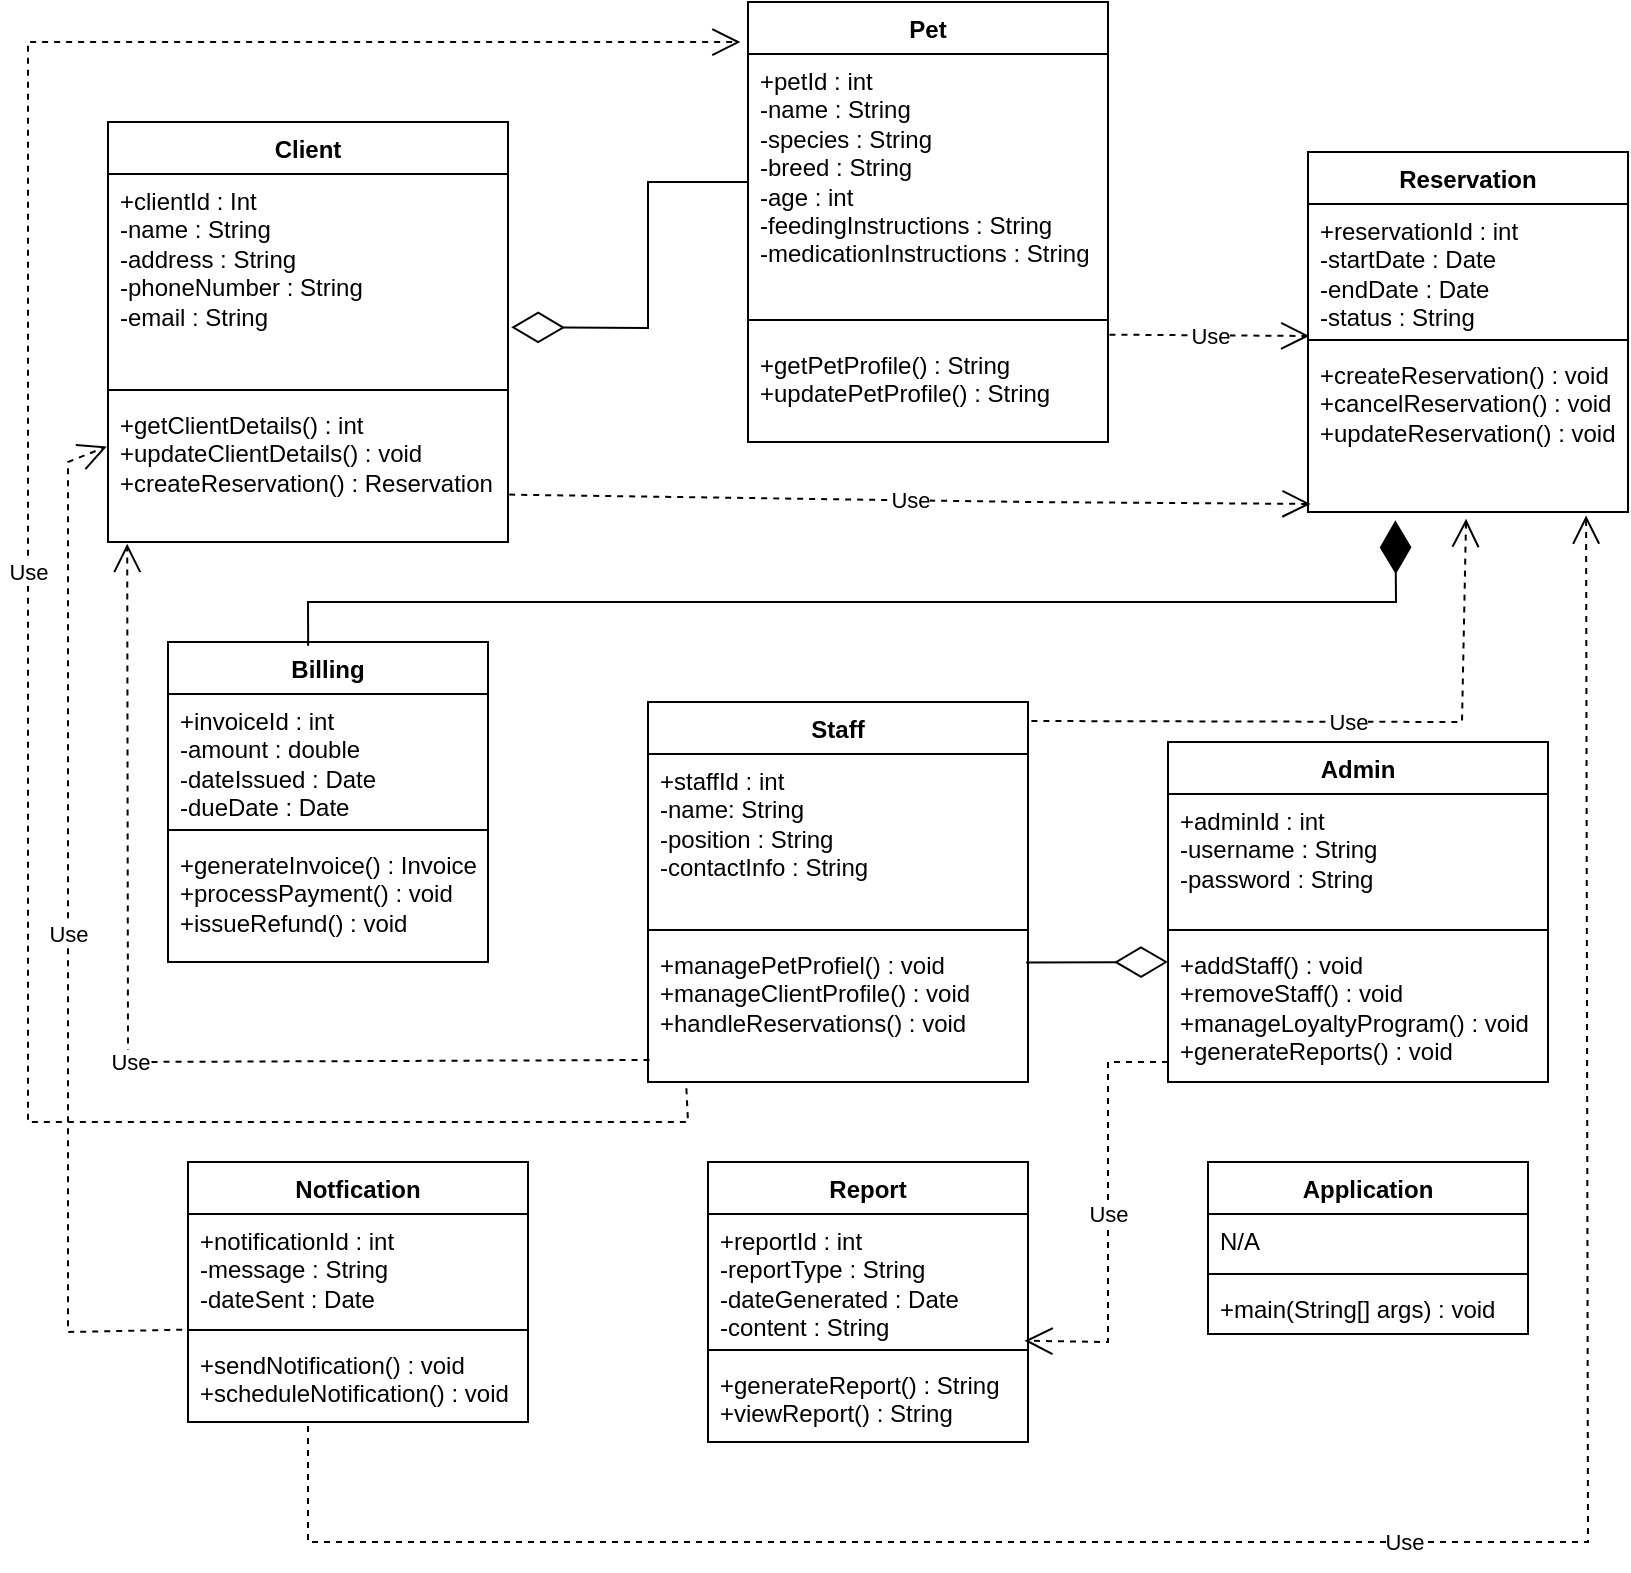 <mxfile version="24.7.7">
  <diagram id="C5RBs43oDa-KdzZeNtuy" name="Page-1">
    <mxGraphModel dx="2087" dy="963" grid="1" gridSize="10" guides="1" tooltips="1" connect="1" arrows="1" fold="1" page="1" pageScale="1" pageWidth="827" pageHeight="1169" math="0" shadow="0">
      <root>
        <mxCell id="WIyWlLk6GJQsqaUBKTNV-0" />
        <mxCell id="WIyWlLk6GJQsqaUBKTNV-1" parent="WIyWlLk6GJQsqaUBKTNV-0" />
        <mxCell id="4M2q_wNIUeYn6wOlyX9m-0" value="Application" style="swimlane;fontStyle=1;align=center;verticalAlign=top;childLayout=stackLayout;horizontal=1;startSize=26;horizontalStack=0;resizeParent=1;resizeParentMax=0;resizeLast=0;collapsible=1;marginBottom=0;whiteSpace=wrap;html=1;" vertex="1" parent="WIyWlLk6GJQsqaUBKTNV-1">
          <mxGeometry x="603" y="700" width="160" height="86" as="geometry" />
        </mxCell>
        <mxCell id="4M2q_wNIUeYn6wOlyX9m-1" value="N/A" style="text;strokeColor=none;fillColor=none;align=left;verticalAlign=top;spacingLeft=4;spacingRight=4;overflow=hidden;rotatable=0;points=[[0,0.5],[1,0.5]];portConstraint=eastwest;whiteSpace=wrap;html=1;" vertex="1" parent="4M2q_wNIUeYn6wOlyX9m-0">
          <mxGeometry y="26" width="160" height="26" as="geometry" />
        </mxCell>
        <mxCell id="4M2q_wNIUeYn6wOlyX9m-2" value="" style="line;strokeWidth=1;fillColor=none;align=left;verticalAlign=middle;spacingTop=-1;spacingLeft=3;spacingRight=3;rotatable=0;labelPosition=right;points=[];portConstraint=eastwest;strokeColor=inherit;" vertex="1" parent="4M2q_wNIUeYn6wOlyX9m-0">
          <mxGeometry y="52" width="160" height="8" as="geometry" />
        </mxCell>
        <mxCell id="4M2q_wNIUeYn6wOlyX9m-3" value="+main(String[] args) : void" style="text;strokeColor=none;fillColor=none;align=left;verticalAlign=top;spacingLeft=4;spacingRight=4;overflow=hidden;rotatable=0;points=[[0,0.5],[1,0.5]];portConstraint=eastwest;whiteSpace=wrap;html=1;" vertex="1" parent="4M2q_wNIUeYn6wOlyX9m-0">
          <mxGeometry y="60" width="160" height="26" as="geometry" />
        </mxCell>
        <mxCell id="4M2q_wNIUeYn6wOlyX9m-4" value="Report" style="swimlane;fontStyle=1;align=center;verticalAlign=top;childLayout=stackLayout;horizontal=1;startSize=26;horizontalStack=0;resizeParent=1;resizeParentMax=0;resizeLast=0;collapsible=1;marginBottom=0;whiteSpace=wrap;html=1;" vertex="1" parent="WIyWlLk6GJQsqaUBKTNV-1">
          <mxGeometry x="353" y="700" width="160" height="140" as="geometry" />
        </mxCell>
        <mxCell id="4M2q_wNIUeYn6wOlyX9m-5" value="+reportId : int&lt;div&gt;-reportType : String&lt;/div&gt;&lt;div&gt;-dateGenerated : Date&lt;/div&gt;&lt;div&gt;-content : String&lt;/div&gt;" style="text;strokeColor=none;fillColor=none;align=left;verticalAlign=top;spacingLeft=4;spacingRight=4;overflow=hidden;rotatable=0;points=[[0,0.5],[1,0.5]];portConstraint=eastwest;whiteSpace=wrap;html=1;" vertex="1" parent="4M2q_wNIUeYn6wOlyX9m-4">
          <mxGeometry y="26" width="160" height="64" as="geometry" />
        </mxCell>
        <mxCell id="4M2q_wNIUeYn6wOlyX9m-6" value="" style="line;strokeWidth=1;fillColor=none;align=left;verticalAlign=middle;spacingTop=-1;spacingLeft=3;spacingRight=3;rotatable=0;labelPosition=right;points=[];portConstraint=eastwest;strokeColor=inherit;" vertex="1" parent="4M2q_wNIUeYn6wOlyX9m-4">
          <mxGeometry y="90" width="160" height="8" as="geometry" />
        </mxCell>
        <mxCell id="4M2q_wNIUeYn6wOlyX9m-7" value="+generateReport() : String&lt;div&gt;+viewReport() : String&lt;/div&gt;" style="text;strokeColor=none;fillColor=none;align=left;verticalAlign=top;spacingLeft=4;spacingRight=4;overflow=hidden;rotatable=0;points=[[0,0.5],[1,0.5]];portConstraint=eastwest;whiteSpace=wrap;html=1;" vertex="1" parent="4M2q_wNIUeYn6wOlyX9m-4">
          <mxGeometry y="98" width="160" height="42" as="geometry" />
        </mxCell>
        <mxCell id="4M2q_wNIUeYn6wOlyX9m-8" value="Notfication" style="swimlane;fontStyle=1;align=center;verticalAlign=top;childLayout=stackLayout;horizontal=1;startSize=26;horizontalStack=0;resizeParent=1;resizeParentMax=0;resizeLast=0;collapsible=1;marginBottom=0;whiteSpace=wrap;html=1;" vertex="1" parent="WIyWlLk6GJQsqaUBKTNV-1">
          <mxGeometry x="93" y="700" width="170" height="130" as="geometry" />
        </mxCell>
        <mxCell id="4M2q_wNIUeYn6wOlyX9m-9" value="+notificationId : int&lt;div&gt;-message : String&lt;/div&gt;&lt;div&gt;-dateSent : Date&lt;/div&gt;" style="text;strokeColor=none;fillColor=none;align=left;verticalAlign=top;spacingLeft=4;spacingRight=4;overflow=hidden;rotatable=0;points=[[0,0.5],[1,0.5]];portConstraint=eastwest;whiteSpace=wrap;html=1;" vertex="1" parent="4M2q_wNIUeYn6wOlyX9m-8">
          <mxGeometry y="26" width="170" height="54" as="geometry" />
        </mxCell>
        <mxCell id="4M2q_wNIUeYn6wOlyX9m-10" value="" style="line;strokeWidth=1;fillColor=none;align=left;verticalAlign=middle;spacingTop=-1;spacingLeft=3;spacingRight=3;rotatable=0;labelPosition=right;points=[];portConstraint=eastwest;strokeColor=inherit;" vertex="1" parent="4M2q_wNIUeYn6wOlyX9m-8">
          <mxGeometry y="80" width="170" height="8" as="geometry" />
        </mxCell>
        <mxCell id="4M2q_wNIUeYn6wOlyX9m-11" value="+sendNotification() : void&lt;div&gt;+scheduleNotification() : void&lt;/div&gt;" style="text;strokeColor=none;fillColor=none;align=left;verticalAlign=top;spacingLeft=4;spacingRight=4;overflow=hidden;rotatable=0;points=[[0,0.5],[1,0.5]];portConstraint=eastwest;whiteSpace=wrap;html=1;" vertex="1" parent="4M2q_wNIUeYn6wOlyX9m-8">
          <mxGeometry y="88" width="170" height="42" as="geometry" />
        </mxCell>
        <mxCell id="4M2q_wNIUeYn6wOlyX9m-12" value="Admin" style="swimlane;fontStyle=1;align=center;verticalAlign=top;childLayout=stackLayout;horizontal=1;startSize=26;horizontalStack=0;resizeParent=1;resizeParentMax=0;resizeLast=0;collapsible=1;marginBottom=0;whiteSpace=wrap;html=1;" vertex="1" parent="WIyWlLk6GJQsqaUBKTNV-1">
          <mxGeometry x="583" y="490" width="190" height="170" as="geometry" />
        </mxCell>
        <mxCell id="4M2q_wNIUeYn6wOlyX9m-13" value="+adminId : int&lt;div&gt;-username : String&lt;/div&gt;&lt;div&gt;-password : String&lt;/div&gt;" style="text;strokeColor=none;fillColor=none;align=left;verticalAlign=top;spacingLeft=4;spacingRight=4;overflow=hidden;rotatable=0;points=[[0,0.5],[1,0.5]];portConstraint=eastwest;whiteSpace=wrap;html=1;" vertex="1" parent="4M2q_wNIUeYn6wOlyX9m-12">
          <mxGeometry y="26" width="190" height="64" as="geometry" />
        </mxCell>
        <mxCell id="4M2q_wNIUeYn6wOlyX9m-14" value="" style="line;strokeWidth=1;fillColor=none;align=left;verticalAlign=middle;spacingTop=-1;spacingLeft=3;spacingRight=3;rotatable=0;labelPosition=right;points=[];portConstraint=eastwest;strokeColor=inherit;" vertex="1" parent="4M2q_wNIUeYn6wOlyX9m-12">
          <mxGeometry y="90" width="190" height="8" as="geometry" />
        </mxCell>
        <mxCell id="4M2q_wNIUeYn6wOlyX9m-15" value="+addStaff() : void&lt;div&gt;+removeStaff() : void&lt;/div&gt;&lt;div&gt;+manageLoyaltyProgram() : void&lt;/div&gt;&lt;div&gt;+generateReports() : void&lt;/div&gt;" style="text;strokeColor=none;fillColor=none;align=left;verticalAlign=top;spacingLeft=4;spacingRight=4;overflow=hidden;rotatable=0;points=[[0,0.5],[1,0.5]];portConstraint=eastwest;whiteSpace=wrap;html=1;" vertex="1" parent="4M2q_wNIUeYn6wOlyX9m-12">
          <mxGeometry y="98" width="190" height="72" as="geometry" />
        </mxCell>
        <mxCell id="4M2q_wNIUeYn6wOlyX9m-16" value="Billing" style="swimlane;fontStyle=1;align=center;verticalAlign=top;childLayout=stackLayout;horizontal=1;startSize=26;horizontalStack=0;resizeParent=1;resizeParentMax=0;resizeLast=0;collapsible=1;marginBottom=0;whiteSpace=wrap;html=1;" vertex="1" parent="WIyWlLk6GJQsqaUBKTNV-1">
          <mxGeometry x="83" y="440" width="160" height="160" as="geometry" />
        </mxCell>
        <mxCell id="4M2q_wNIUeYn6wOlyX9m-17" value="+invoiceId : int&lt;div&gt;-amount : double&lt;/div&gt;&lt;div&gt;-dateIssued : Date&lt;/div&gt;&lt;div&gt;-dueDate : Date&lt;/div&gt;" style="text;strokeColor=none;fillColor=none;align=left;verticalAlign=top;spacingLeft=4;spacingRight=4;overflow=hidden;rotatable=0;points=[[0,0.5],[1,0.5]];portConstraint=eastwest;whiteSpace=wrap;html=1;" vertex="1" parent="4M2q_wNIUeYn6wOlyX9m-16">
          <mxGeometry y="26" width="160" height="64" as="geometry" />
        </mxCell>
        <mxCell id="4M2q_wNIUeYn6wOlyX9m-18" value="" style="line;strokeWidth=1;fillColor=none;align=left;verticalAlign=middle;spacingTop=-1;spacingLeft=3;spacingRight=3;rotatable=0;labelPosition=right;points=[];portConstraint=eastwest;strokeColor=inherit;" vertex="1" parent="4M2q_wNIUeYn6wOlyX9m-16">
          <mxGeometry y="90" width="160" height="8" as="geometry" />
        </mxCell>
        <mxCell id="4M2q_wNIUeYn6wOlyX9m-19" value="+generateInvoice() : Invoice&lt;div&gt;+processPayment() : void&lt;/div&gt;&lt;div&gt;+issueRefund() : void&lt;/div&gt;" style="text;strokeColor=none;fillColor=none;align=left;verticalAlign=top;spacingLeft=4;spacingRight=4;overflow=hidden;rotatable=0;points=[[0,0.5],[1,0.5]];portConstraint=eastwest;whiteSpace=wrap;html=1;" vertex="1" parent="4M2q_wNIUeYn6wOlyX9m-16">
          <mxGeometry y="98" width="160" height="62" as="geometry" />
        </mxCell>
        <mxCell id="4M2q_wNIUeYn6wOlyX9m-20" value="Reservation" style="swimlane;fontStyle=1;align=center;verticalAlign=top;childLayout=stackLayout;horizontal=1;startSize=26;horizontalStack=0;resizeParent=1;resizeParentMax=0;resizeLast=0;collapsible=1;marginBottom=0;whiteSpace=wrap;html=1;" vertex="1" parent="WIyWlLk6GJQsqaUBKTNV-1">
          <mxGeometry x="653" y="195" width="160" height="180" as="geometry" />
        </mxCell>
        <mxCell id="4M2q_wNIUeYn6wOlyX9m-21" value="+reservationId : int&lt;div&gt;-startDate : Date&lt;/div&gt;&lt;div&gt;-endDate : Date&lt;/div&gt;&lt;div&gt;-status : String&lt;/div&gt;" style="text;strokeColor=none;fillColor=none;align=left;verticalAlign=top;spacingLeft=4;spacingRight=4;overflow=hidden;rotatable=0;points=[[0,0.5],[1,0.5]];portConstraint=eastwest;whiteSpace=wrap;html=1;" vertex="1" parent="4M2q_wNIUeYn6wOlyX9m-20">
          <mxGeometry y="26" width="160" height="64" as="geometry" />
        </mxCell>
        <mxCell id="4M2q_wNIUeYn6wOlyX9m-22" value="" style="line;strokeWidth=1;fillColor=none;align=left;verticalAlign=middle;spacingTop=-1;spacingLeft=3;spacingRight=3;rotatable=0;labelPosition=right;points=[];portConstraint=eastwest;strokeColor=inherit;" vertex="1" parent="4M2q_wNIUeYn6wOlyX9m-20">
          <mxGeometry y="90" width="160" height="8" as="geometry" />
        </mxCell>
        <mxCell id="4M2q_wNIUeYn6wOlyX9m-23" value="+createReservation() : void&lt;div&gt;+cancelReservation() : void&lt;/div&gt;&lt;div&gt;+updateReservation() : void&lt;/div&gt;&lt;div&gt;&lt;br&gt;&lt;/div&gt;" style="text;strokeColor=none;fillColor=none;align=left;verticalAlign=top;spacingLeft=4;spacingRight=4;overflow=hidden;rotatable=0;points=[[0,0.5],[1,0.5]];portConstraint=eastwest;whiteSpace=wrap;html=1;" vertex="1" parent="4M2q_wNIUeYn6wOlyX9m-20">
          <mxGeometry y="98" width="160" height="82" as="geometry" />
        </mxCell>
        <mxCell id="4M2q_wNIUeYn6wOlyX9m-24" value="Pet" style="swimlane;fontStyle=1;align=center;verticalAlign=top;childLayout=stackLayout;horizontal=1;startSize=26;horizontalStack=0;resizeParent=1;resizeParentMax=0;resizeLast=0;collapsible=1;marginBottom=0;whiteSpace=wrap;html=1;" vertex="1" parent="WIyWlLk6GJQsqaUBKTNV-1">
          <mxGeometry x="373" y="120" width="180" height="220" as="geometry" />
        </mxCell>
        <mxCell id="4M2q_wNIUeYn6wOlyX9m-25" value="+petId : int&lt;div&gt;-name : String&amp;nbsp;&lt;/div&gt;&lt;div&gt;-species : String&lt;/div&gt;&lt;div&gt;-breed : String&lt;/div&gt;&lt;div&gt;-age : int&lt;/div&gt;&lt;div&gt;-feedingInstructions : String&lt;/div&gt;&lt;div&gt;-medicationInstructions : String&lt;/div&gt;" style="text;strokeColor=none;fillColor=none;align=left;verticalAlign=top;spacingLeft=4;spacingRight=4;overflow=hidden;rotatable=0;points=[[0,0.5],[1,0.5]];portConstraint=eastwest;whiteSpace=wrap;html=1;" vertex="1" parent="4M2q_wNIUeYn6wOlyX9m-24">
          <mxGeometry y="26" width="180" height="124" as="geometry" />
        </mxCell>
        <mxCell id="4M2q_wNIUeYn6wOlyX9m-26" value="" style="line;strokeWidth=1;fillColor=none;align=left;verticalAlign=middle;spacingTop=-1;spacingLeft=3;spacingRight=3;rotatable=0;labelPosition=right;points=[];portConstraint=eastwest;strokeColor=inherit;" vertex="1" parent="4M2q_wNIUeYn6wOlyX9m-24">
          <mxGeometry y="150" width="180" height="18" as="geometry" />
        </mxCell>
        <mxCell id="4M2q_wNIUeYn6wOlyX9m-27" value="+getPetProfile() : String&lt;div&gt;+updatePetProfile() : String&lt;/div&gt;&lt;div&gt;&lt;br&gt;&lt;/div&gt;" style="text;strokeColor=none;fillColor=none;align=left;verticalAlign=top;spacingLeft=4;spacingRight=4;overflow=hidden;rotatable=0;points=[[0,0.5],[1,0.5]];portConstraint=eastwest;whiteSpace=wrap;html=1;" vertex="1" parent="4M2q_wNIUeYn6wOlyX9m-24">
          <mxGeometry y="168" width="180" height="52" as="geometry" />
        </mxCell>
        <mxCell id="4M2q_wNIUeYn6wOlyX9m-28" value="Client" style="swimlane;fontStyle=1;align=center;verticalAlign=top;childLayout=stackLayout;horizontal=1;startSize=26;horizontalStack=0;resizeParent=1;resizeParentMax=0;resizeLast=0;collapsible=1;marginBottom=0;whiteSpace=wrap;html=1;" vertex="1" parent="WIyWlLk6GJQsqaUBKTNV-1">
          <mxGeometry x="53" y="180" width="200" height="210" as="geometry" />
        </mxCell>
        <mxCell id="4M2q_wNIUeYn6wOlyX9m-29" value="+clientId : Int&lt;div&gt;-name : String&lt;/div&gt;&lt;div&gt;-address : String&lt;/div&gt;&lt;div&gt;-phoneNumber : String&lt;/div&gt;&lt;div&gt;-email : String&lt;/div&gt;" style="text;strokeColor=none;fillColor=none;align=left;verticalAlign=top;spacingLeft=4;spacingRight=4;overflow=hidden;rotatable=0;points=[[0,0.5],[1,0.5]];portConstraint=eastwest;whiteSpace=wrap;html=1;" vertex="1" parent="4M2q_wNIUeYn6wOlyX9m-28">
          <mxGeometry y="26" width="200" height="104" as="geometry" />
        </mxCell>
        <mxCell id="4M2q_wNIUeYn6wOlyX9m-30" value="" style="line;strokeWidth=1;fillColor=none;align=left;verticalAlign=middle;spacingTop=-1;spacingLeft=3;spacingRight=3;rotatable=0;labelPosition=right;points=[];portConstraint=eastwest;strokeColor=inherit;" vertex="1" parent="4M2q_wNIUeYn6wOlyX9m-28">
          <mxGeometry y="130" width="200" height="8" as="geometry" />
        </mxCell>
        <mxCell id="4M2q_wNIUeYn6wOlyX9m-31" value="+getClientDetails() : int&lt;div&gt;+updateClientDetails() : void&lt;/div&gt;&lt;div&gt;+createReservation() : Reservation&lt;/div&gt;" style="text;strokeColor=none;fillColor=none;align=left;verticalAlign=top;spacingLeft=4;spacingRight=4;overflow=hidden;rotatable=0;points=[[0,0.5],[1,0.5]];portConstraint=eastwest;whiteSpace=wrap;html=1;" vertex="1" parent="4M2q_wNIUeYn6wOlyX9m-28">
          <mxGeometry y="138" width="200" height="72" as="geometry" />
        </mxCell>
        <mxCell id="4M2q_wNIUeYn6wOlyX9m-32" value="Staff" style="swimlane;fontStyle=1;align=center;verticalAlign=top;childLayout=stackLayout;horizontal=1;startSize=26;horizontalStack=0;resizeParent=1;resizeParentMax=0;resizeLast=0;collapsible=1;marginBottom=0;whiteSpace=wrap;html=1;" vertex="1" parent="WIyWlLk6GJQsqaUBKTNV-1">
          <mxGeometry x="323" y="470" width="190" height="190" as="geometry" />
        </mxCell>
        <mxCell id="4M2q_wNIUeYn6wOlyX9m-33" value="+staffId : int&lt;div&gt;-name: String&lt;/div&gt;&lt;div&gt;-position : String&lt;/div&gt;&lt;div&gt;-contactInfo : String&lt;/div&gt;" style="text;strokeColor=none;fillColor=none;align=left;verticalAlign=top;spacingLeft=4;spacingRight=4;overflow=hidden;rotatable=0;points=[[0,0.5],[1,0.5]];portConstraint=eastwest;whiteSpace=wrap;html=1;" vertex="1" parent="4M2q_wNIUeYn6wOlyX9m-32">
          <mxGeometry y="26" width="190" height="84" as="geometry" />
        </mxCell>
        <mxCell id="4M2q_wNIUeYn6wOlyX9m-34" value="" style="line;strokeWidth=1;fillColor=none;align=left;verticalAlign=middle;spacingTop=-1;spacingLeft=3;spacingRight=3;rotatable=0;labelPosition=right;points=[];portConstraint=eastwest;strokeColor=inherit;" vertex="1" parent="4M2q_wNIUeYn6wOlyX9m-32">
          <mxGeometry y="110" width="190" height="8" as="geometry" />
        </mxCell>
        <mxCell id="4M2q_wNIUeYn6wOlyX9m-35" value="+managePetProfiel() : void&lt;div&gt;+manageClientProfile() : void&lt;/div&gt;&lt;div&gt;+handleReservations() : void&lt;/div&gt;&lt;div&gt;&lt;br&gt;&lt;/div&gt;" style="text;strokeColor=none;fillColor=none;align=left;verticalAlign=top;spacingLeft=4;spacingRight=4;overflow=hidden;rotatable=0;points=[[0,0.5],[1,0.5]];portConstraint=eastwest;whiteSpace=wrap;html=1;" vertex="1" parent="4M2q_wNIUeYn6wOlyX9m-32">
          <mxGeometry y="118" width="190" height="72" as="geometry" />
        </mxCell>
        <mxCell id="4M2q_wNIUeYn6wOlyX9m-36" value="" style="endArrow=diamondThin;endFill=0;endSize=24;html=1;rounded=0;entryX=1.008;entryY=0.737;entryDx=0;entryDy=0;entryPerimeter=0;" edge="1" parent="WIyWlLk6GJQsqaUBKTNV-1" target="4M2q_wNIUeYn6wOlyX9m-29">
          <mxGeometry width="160" relative="1" as="geometry">
            <mxPoint x="373" y="210" as="sourcePoint" />
            <mxPoint x="333" y="120" as="targetPoint" />
            <Array as="points">
              <mxPoint x="323" y="210" />
              <mxPoint x="323" y="283" />
            </Array>
          </mxGeometry>
        </mxCell>
        <mxCell id="4M2q_wNIUeYn6wOlyX9m-37" value="Use" style="endArrow=open;endSize=12;dashed=1;html=1;rounded=0;entryX=0.008;entryY=0.951;entryDx=0;entryDy=0;entryPerimeter=0;exitX=1.003;exitY=0.671;exitDx=0;exitDy=0;exitPerimeter=0;" edge="1" parent="WIyWlLk6GJQsqaUBKTNV-1" source="4M2q_wNIUeYn6wOlyX9m-31" target="4M2q_wNIUeYn6wOlyX9m-23">
          <mxGeometry width="160" relative="1" as="geometry">
            <mxPoint x="273" y="390" as="sourcePoint" />
            <mxPoint x="533" y="410" as="targetPoint" />
            <Array as="points">
              <mxPoint x="513" y="370" />
            </Array>
          </mxGeometry>
        </mxCell>
        <mxCell id="4M2q_wNIUeYn6wOlyX9m-39" value="" style="endArrow=diamondThin;endFill=1;endSize=24;html=1;rounded=0;entryX=0.273;entryY=1.051;entryDx=0;entryDy=0;entryPerimeter=0;exitX=0.438;exitY=0.012;exitDx=0;exitDy=0;exitPerimeter=0;" edge="1" parent="WIyWlLk6GJQsqaUBKTNV-1" source="4M2q_wNIUeYn6wOlyX9m-16" target="4M2q_wNIUeYn6wOlyX9m-23">
          <mxGeometry width="160" relative="1" as="geometry">
            <mxPoint x="133" y="430" as="sourcePoint" />
            <mxPoint x="703" y="430" as="targetPoint" />
            <Array as="points">
              <mxPoint x="153" y="420" />
              <mxPoint x="697" y="420" />
            </Array>
          </mxGeometry>
        </mxCell>
        <mxCell id="4M2q_wNIUeYn6wOlyX9m-40" value="Use" style="endArrow=open;endSize=12;dashed=1;html=1;rounded=0;exitX=0.004;exitY=0.847;exitDx=0;exitDy=0;exitPerimeter=0;entryX=0.048;entryY=1.013;entryDx=0;entryDy=0;entryPerimeter=0;" edge="1" parent="WIyWlLk6GJQsqaUBKTNV-1" source="4M2q_wNIUeYn6wOlyX9m-35" target="4M2q_wNIUeYn6wOlyX9m-31">
          <mxGeometry width="160" relative="1" as="geometry">
            <mxPoint x="-37" y="650" as="sourcePoint" />
            <mxPoint x="-27" y="680" as="targetPoint" />
            <Array as="points">
              <mxPoint x="63" y="650" />
            </Array>
          </mxGeometry>
        </mxCell>
        <mxCell id="4M2q_wNIUeYn6wOlyX9m-41" value="Use" style="endArrow=open;endSize=12;dashed=1;html=1;rounded=0;exitX=1.009;exitY=0.05;exitDx=0;exitDy=0;exitPerimeter=0;entryX=0.494;entryY=1.041;entryDx=0;entryDy=0;entryPerimeter=0;" edge="1" parent="WIyWlLk6GJQsqaUBKTNV-1" source="4M2q_wNIUeYn6wOlyX9m-32" target="4M2q_wNIUeYn6wOlyX9m-23">
          <mxGeometry width="160" relative="1" as="geometry">
            <mxPoint x="733" y="420" as="sourcePoint" />
            <mxPoint x="784.569" y="430" as="targetPoint" />
            <Array as="points">
              <mxPoint x="730" y="480" />
            </Array>
          </mxGeometry>
        </mxCell>
        <mxCell id="4M2q_wNIUeYn6wOlyX9m-38" value="Use" style="endArrow=open;endSize=12;dashed=1;html=1;rounded=0;entryX=0.004;entryY=1.031;entryDx=0;entryDy=0;entryPerimeter=0;exitX=1.004;exitY=-0.032;exitDx=0;exitDy=0;exitPerimeter=0;" edge="1" parent="WIyWlLk6GJQsqaUBKTNV-1" source="4M2q_wNIUeYn6wOlyX9m-27" target="4M2q_wNIUeYn6wOlyX9m-21">
          <mxGeometry width="160" relative="1" as="geometry">
            <mxPoint x="653" y="300" as="sourcePoint" />
            <mxPoint x="813" y="300" as="targetPoint" />
          </mxGeometry>
        </mxCell>
        <mxCell id="4M2q_wNIUeYn6wOlyX9m-42" value="Use" style="endArrow=open;endSize=12;dashed=1;html=1;rounded=0;exitX=0.101;exitY=1.043;exitDx=0;exitDy=0;exitPerimeter=0;entryX=-0.021;entryY=0.091;entryDx=0;entryDy=0;entryPerimeter=0;" edge="1" parent="WIyWlLk6GJQsqaUBKTNV-1" source="4M2q_wNIUeYn6wOlyX9m-35" target="4M2q_wNIUeYn6wOlyX9m-24">
          <mxGeometry width="160" relative="1" as="geometry">
            <mxPoint x="363" y="680" as="sourcePoint" />
            <mxPoint x="13" y="50" as="targetPoint" />
            <Array as="points">
              <mxPoint x="343" y="680" />
              <mxPoint x="13" y="680" />
              <mxPoint x="13" y="140" />
            </Array>
          </mxGeometry>
        </mxCell>
        <mxCell id="4M2q_wNIUeYn6wOlyX9m-43" value="" style="endArrow=diamondThin;endFill=0;endSize=24;html=1;rounded=0;exitX=0.995;exitY=0.171;exitDx=0;exitDy=0;exitPerimeter=0;" edge="1" parent="WIyWlLk6GJQsqaUBKTNV-1" source="4M2q_wNIUeYn6wOlyX9m-35">
          <mxGeometry width="160" relative="1" as="geometry">
            <mxPoint x="423" y="600" as="sourcePoint" />
            <mxPoint x="583" y="600" as="targetPoint" />
          </mxGeometry>
        </mxCell>
        <mxCell id="4M2q_wNIUeYn6wOlyX9m-44" value="Use" style="endArrow=open;endSize=12;dashed=1;html=1;rounded=0;exitX=-0.017;exitY=-0.099;exitDx=0;exitDy=0;exitPerimeter=0;entryX=-0.003;entryY=0.337;entryDx=0;entryDy=0;entryPerimeter=0;" edge="1" parent="WIyWlLk6GJQsqaUBKTNV-1" source="4M2q_wNIUeYn6wOlyX9m-11" target="4M2q_wNIUeYn6wOlyX9m-31">
          <mxGeometry width="160" relative="1" as="geometry">
            <mxPoint x="-107" y="784.82" as="sourcePoint" />
            <mxPoint x="33" y="260" as="targetPoint" />
            <Array as="points">
              <mxPoint x="33" y="785" />
              <mxPoint x="33" y="350" />
            </Array>
          </mxGeometry>
        </mxCell>
        <mxCell id="4M2q_wNIUeYn6wOlyX9m-45" value="Use" style="endArrow=open;endSize=12;dashed=1;html=1;rounded=0;entryX=0.869;entryY=1.022;entryDx=0;entryDy=0;entryPerimeter=0;" edge="1" parent="WIyWlLk6GJQsqaUBKTNV-1" target="4M2q_wNIUeYn6wOlyX9m-23">
          <mxGeometry width="160" relative="1" as="geometry">
            <mxPoint x="153" y="832" as="sourcePoint" />
            <mxPoint x="805.353" y="890" as="targetPoint" />
            <Array as="points">
              <mxPoint x="153" y="890" />
              <mxPoint x="793" y="890" />
            </Array>
          </mxGeometry>
        </mxCell>
        <mxCell id="4M2q_wNIUeYn6wOlyX9m-46" value="Use" style="endArrow=open;endSize=12;dashed=1;html=1;rounded=0;exitX=0;exitY=0.861;exitDx=0;exitDy=0;exitPerimeter=0;entryX=0.989;entryY=0.99;entryDx=0;entryDy=0;entryPerimeter=0;" edge="1" parent="WIyWlLk6GJQsqaUBKTNV-1" source="4M2q_wNIUeYn6wOlyX9m-15" target="4M2q_wNIUeYn6wOlyX9m-5">
          <mxGeometry width="160" relative="1" as="geometry">
            <mxPoint x="553" y="620" as="sourcePoint" />
            <mxPoint x="553" y="880" as="targetPoint" />
            <Array as="points">
              <mxPoint x="553" y="650" />
              <mxPoint x="553" y="790" />
            </Array>
          </mxGeometry>
        </mxCell>
      </root>
    </mxGraphModel>
  </diagram>
</mxfile>
